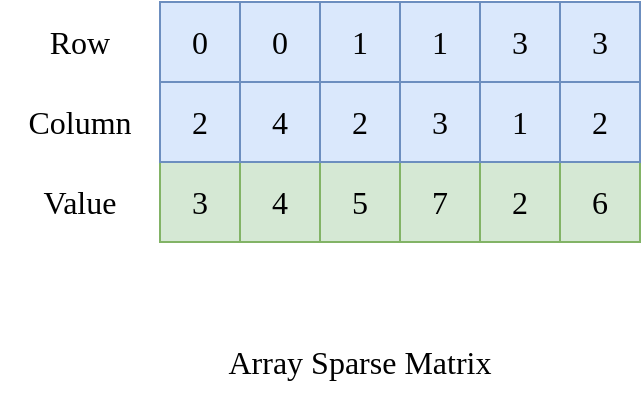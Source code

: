 <mxfile version="24.2.5" type="device">
  <diagram name="Page-1" id="G8ZvJWXJsHYqm7BaVf0D">
    <mxGraphModel dx="1420" dy="821" grid="1" gridSize="10" guides="1" tooltips="1" connect="1" arrows="1" fold="1" page="1" pageScale="1" pageWidth="850" pageHeight="1100" math="0" shadow="0">
      <root>
        <mxCell id="pUB8m92aT1Gspuc-Nzx4-0" />
        <mxCell id="pUB8m92aT1Gspuc-Nzx4-1" parent="pUB8m92aT1Gspuc-Nzx4-0" />
        <mxCell id="CJ7Yq6GX4A4KFnFIdWCx-33" value="0" style="rounded=0;whiteSpace=wrap;html=1;shadow=0;strokeColor=#6c8ebf;strokeWidth=1;fontFamily=Ubuntu;fontSize=16;fontStyle=0;fillColor=#dae8fc;" parent="pUB8m92aT1Gspuc-Nzx4-1" vertex="1">
          <mxGeometry x="120" y="160" width="40" height="40" as="geometry" />
        </mxCell>
        <mxCell id="CJ7Yq6GX4A4KFnFIdWCx-34" value="3" style="rounded=0;whiteSpace=wrap;html=1;shadow=0;strokeColor=#82b366;strokeWidth=1;fontFamily=Ubuntu;fontSize=16;fontStyle=0;fillColor=#d5e8d4;" parent="pUB8m92aT1Gspuc-Nzx4-1" vertex="1">
          <mxGeometry x="120" y="240" width="40" height="40" as="geometry" />
        </mxCell>
        <mxCell id="CJ7Yq6GX4A4KFnFIdWCx-37" value="2" style="rounded=0;whiteSpace=wrap;html=1;shadow=0;strokeColor=#6c8ebf;strokeWidth=1;fontFamily=Ubuntu;fontSize=16;fontStyle=0;fillColor=#dae8fc;" parent="pUB8m92aT1Gspuc-Nzx4-1" vertex="1">
          <mxGeometry x="120" y="200" width="40" height="40" as="geometry" />
        </mxCell>
        <mxCell id="CJ7Yq6GX4A4KFnFIdWCx-39" value="0" style="rounded=0;whiteSpace=wrap;html=1;shadow=0;strokeColor=#6c8ebf;strokeWidth=1;fontFamily=Ubuntu;fontSize=16;fontStyle=0;fillColor=#dae8fc;" parent="pUB8m92aT1Gspuc-Nzx4-1" vertex="1">
          <mxGeometry x="160" y="160" width="40" height="40" as="geometry" />
        </mxCell>
        <mxCell id="CJ7Yq6GX4A4KFnFIdWCx-40" value="4" style="rounded=0;whiteSpace=wrap;html=1;shadow=0;strokeColor=#82b366;strokeWidth=1;fontFamily=Ubuntu;fontSize=16;fontStyle=0;fillColor=#d5e8d4;" parent="pUB8m92aT1Gspuc-Nzx4-1" vertex="1">
          <mxGeometry x="160" y="240" width="40" height="40" as="geometry" />
        </mxCell>
        <mxCell id="CJ7Yq6GX4A4KFnFIdWCx-41" value="4" style="rounded=0;whiteSpace=wrap;html=1;shadow=0;strokeColor=#6c8ebf;strokeWidth=1;fontFamily=Ubuntu;fontSize=16;fontStyle=0;fillColor=#dae8fc;" parent="pUB8m92aT1Gspuc-Nzx4-1" vertex="1">
          <mxGeometry x="160" y="200" width="40" height="40" as="geometry" />
        </mxCell>
        <mxCell id="CJ7Yq6GX4A4KFnFIdWCx-42" value="1" style="rounded=0;whiteSpace=wrap;html=1;shadow=0;strokeColor=#6c8ebf;strokeWidth=1;fontFamily=Ubuntu;fontSize=16;fontStyle=0;fillColor=#dae8fc;" parent="pUB8m92aT1Gspuc-Nzx4-1" vertex="1">
          <mxGeometry x="200" y="160" width="40" height="40" as="geometry" />
        </mxCell>
        <mxCell id="CJ7Yq6GX4A4KFnFIdWCx-43" value="5" style="rounded=0;whiteSpace=wrap;html=1;shadow=0;strokeColor=#82b366;strokeWidth=1;fontFamily=Ubuntu;fontSize=16;fontStyle=0;fillColor=#d5e8d4;" parent="pUB8m92aT1Gspuc-Nzx4-1" vertex="1">
          <mxGeometry x="200" y="240" width="40" height="40" as="geometry" />
        </mxCell>
        <mxCell id="CJ7Yq6GX4A4KFnFIdWCx-44" value="2" style="rounded=0;whiteSpace=wrap;html=1;shadow=0;strokeColor=#6c8ebf;strokeWidth=1;fontFamily=Ubuntu;fontSize=16;fontStyle=0;fillColor=#dae8fc;" parent="pUB8m92aT1Gspuc-Nzx4-1" vertex="1">
          <mxGeometry x="200" y="200" width="40" height="40" as="geometry" />
        </mxCell>
        <mxCell id="CJ7Yq6GX4A4KFnFIdWCx-45" value="1" style="rounded=0;whiteSpace=wrap;html=1;shadow=0;strokeColor=#6c8ebf;strokeWidth=1;fontFamily=Ubuntu;fontSize=16;fontStyle=0;fillColor=#dae8fc;" parent="pUB8m92aT1Gspuc-Nzx4-1" vertex="1">
          <mxGeometry x="240" y="160" width="40" height="40" as="geometry" />
        </mxCell>
        <mxCell id="CJ7Yq6GX4A4KFnFIdWCx-46" value="7" style="rounded=0;whiteSpace=wrap;html=1;shadow=0;strokeColor=#82b366;strokeWidth=1;fontFamily=Ubuntu;fontSize=16;fontStyle=0;fillColor=#d5e8d4;" parent="pUB8m92aT1Gspuc-Nzx4-1" vertex="1">
          <mxGeometry x="240" y="240" width="40" height="40" as="geometry" />
        </mxCell>
        <mxCell id="CJ7Yq6GX4A4KFnFIdWCx-47" value="3" style="rounded=0;whiteSpace=wrap;html=1;shadow=0;strokeColor=#6c8ebf;strokeWidth=1;fontFamily=Ubuntu;fontSize=16;fontStyle=0;fillColor=#dae8fc;" parent="pUB8m92aT1Gspuc-Nzx4-1" vertex="1">
          <mxGeometry x="240" y="200" width="40" height="40" as="geometry" />
        </mxCell>
        <mxCell id="CJ7Yq6GX4A4KFnFIdWCx-48" value="3" style="rounded=0;whiteSpace=wrap;html=1;shadow=0;strokeColor=#6c8ebf;strokeWidth=1;fontFamily=Ubuntu;fontSize=16;fontStyle=0;fillColor=#dae8fc;" parent="pUB8m92aT1Gspuc-Nzx4-1" vertex="1">
          <mxGeometry x="280" y="160" width="40" height="40" as="geometry" />
        </mxCell>
        <mxCell id="CJ7Yq6GX4A4KFnFIdWCx-49" value="2" style="rounded=0;whiteSpace=wrap;html=1;shadow=0;strokeColor=#82b366;strokeWidth=1;fontFamily=Ubuntu;fontSize=16;fontStyle=0;fillColor=#d5e8d4;" parent="pUB8m92aT1Gspuc-Nzx4-1" vertex="1">
          <mxGeometry x="280" y="240" width="40" height="40" as="geometry" />
        </mxCell>
        <mxCell id="CJ7Yq6GX4A4KFnFIdWCx-50" value="1" style="rounded=0;whiteSpace=wrap;html=1;shadow=0;strokeColor=#6c8ebf;strokeWidth=1;fontFamily=Ubuntu;fontSize=16;fontStyle=0;fillColor=#dae8fc;" parent="pUB8m92aT1Gspuc-Nzx4-1" vertex="1">
          <mxGeometry x="280" y="200" width="40" height="40" as="geometry" />
        </mxCell>
        <mxCell id="CJ7Yq6GX4A4KFnFIdWCx-51" value="3" style="rounded=0;whiteSpace=wrap;html=1;shadow=0;strokeColor=#6c8ebf;strokeWidth=1;fontFamily=Ubuntu;fontSize=16;fontStyle=0;fillColor=#dae8fc;" parent="pUB8m92aT1Gspuc-Nzx4-1" vertex="1">
          <mxGeometry x="320" y="160" width="40" height="40" as="geometry" />
        </mxCell>
        <mxCell id="CJ7Yq6GX4A4KFnFIdWCx-52" value="6" style="rounded=0;whiteSpace=wrap;html=1;shadow=0;strokeColor=#82b366;strokeWidth=1;fontFamily=Ubuntu;fontSize=16;fontStyle=0;fillColor=#d5e8d4;" parent="pUB8m92aT1Gspuc-Nzx4-1" vertex="1">
          <mxGeometry x="320" y="240" width="40" height="40" as="geometry" />
        </mxCell>
        <mxCell id="CJ7Yq6GX4A4KFnFIdWCx-53" value="2" style="rounded=0;whiteSpace=wrap;html=1;shadow=0;strokeColor=#6c8ebf;strokeWidth=1;fontFamily=Ubuntu;fontSize=16;fontStyle=0;fillColor=#dae8fc;" parent="pUB8m92aT1Gspuc-Nzx4-1" vertex="1">
          <mxGeometry x="320" y="200" width="40" height="40" as="geometry" />
        </mxCell>
        <mxCell id="CJ7Yq6GX4A4KFnFIdWCx-54" value="Row" style="text;html=1;align=center;verticalAlign=middle;whiteSpace=wrap;rounded=0;fontFamily=Ubuntu;fontSize=16;fontStyle=0;" parent="pUB8m92aT1Gspuc-Nzx4-1" vertex="1">
          <mxGeometry x="40" y="160" width="80" height="40" as="geometry" />
        </mxCell>
        <mxCell id="CJ7Yq6GX4A4KFnFIdWCx-55" value="Column" style="text;html=1;align=center;verticalAlign=middle;whiteSpace=wrap;rounded=0;fontFamily=Ubuntu;fontSize=16;fontStyle=0;" parent="pUB8m92aT1Gspuc-Nzx4-1" vertex="1">
          <mxGeometry x="40" y="200" width="80" height="40" as="geometry" />
        </mxCell>
        <mxCell id="CJ7Yq6GX4A4KFnFIdWCx-56" value="Value" style="text;html=1;align=center;verticalAlign=middle;whiteSpace=wrap;rounded=0;fontFamily=Ubuntu;fontSize=16;fontStyle=0;" parent="pUB8m92aT1Gspuc-Nzx4-1" vertex="1">
          <mxGeometry x="40" y="240" width="80" height="40" as="geometry" />
        </mxCell>
        <mxCell id="cXrHrEwbf_wfJcx70135-0" value="Array Sparse Matrix" style="text;html=1;align=center;verticalAlign=middle;whiteSpace=wrap;rounded=0;fontFamily=Ubuntu;fontSize=16;fontStyle=0;" vertex="1" parent="pUB8m92aT1Gspuc-Nzx4-1">
          <mxGeometry x="140" y="320" width="160" height="40" as="geometry" />
        </mxCell>
      </root>
    </mxGraphModel>
  </diagram>
</mxfile>

